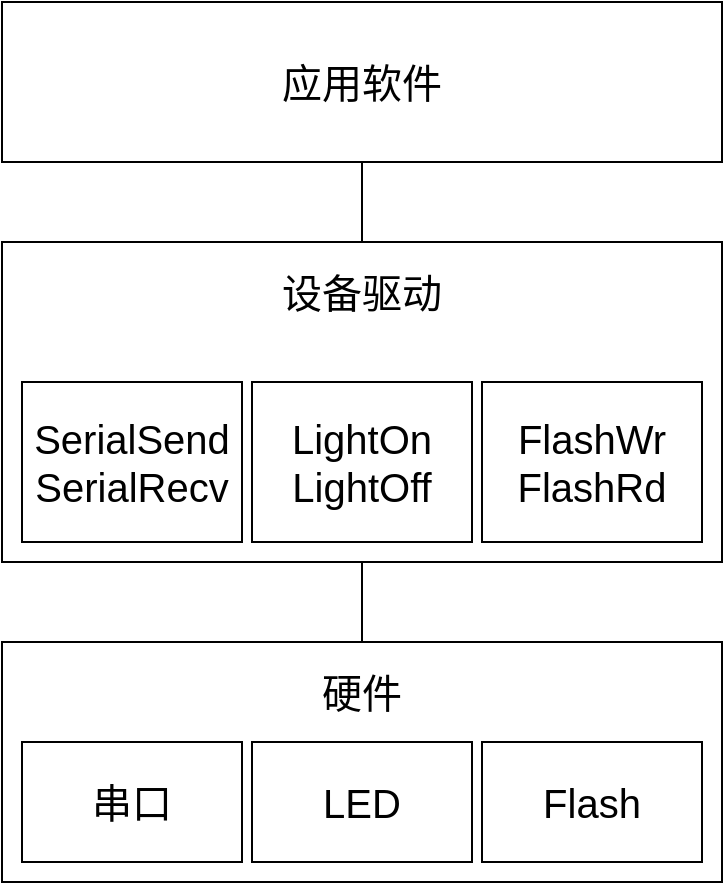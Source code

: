 <mxfile>
    <diagram id="TQsavpC0Fd3S4abRPh8f" name="第 1 页">
        <mxGraphModel dx="1118" dy="782" grid="1" gridSize="10" guides="1" tooltips="1" connect="1" arrows="1" fold="1" page="1" pageScale="1" pageWidth="827" pageHeight="1169" math="0" shadow="0">
            <root>
                <mxCell id="0"/>
                <mxCell id="1" parent="0"/>
                <mxCell id="14" value="" style="edgeStyle=none;html=1;fontSize=20;" edge="1" parent="1" source="2" target="6">
                    <mxGeometry relative="1" as="geometry"/>
                </mxCell>
                <mxCell id="2" value="&lt;font style=&quot;font-size: 20px&quot;&gt;应用软件&lt;/font&gt;" style="rounded=0;whiteSpace=wrap;html=1;" vertex="1" parent="1">
                    <mxGeometry x="240" y="120" width="360" height="80" as="geometry"/>
                </mxCell>
                <mxCell id="15" value="" style="edgeStyle=none;html=1;fontSize=20;" edge="1" parent="1" source="3" target="10">
                    <mxGeometry relative="1" as="geometry"/>
                </mxCell>
                <mxCell id="16" value="" style="group" vertex="1" connectable="0" parent="1">
                    <mxGeometry x="240" y="240" width="360" height="160" as="geometry"/>
                </mxCell>
                <mxCell id="3" value="" style="rounded=0;whiteSpace=wrap;html=1;" vertex="1" parent="16">
                    <mxGeometry width="360" height="160" as="geometry"/>
                </mxCell>
                <mxCell id="6" value="设备驱动" style="text;html=1;strokeColor=none;fillColor=none;align=center;verticalAlign=middle;whiteSpace=wrap;rounded=0;fontSize=20;" vertex="1" parent="16">
                    <mxGeometry x="130" y="10" width="100" height="30" as="geometry"/>
                </mxCell>
                <mxCell id="7" value="&lt;font style=&quot;font-size: 20px&quot;&gt;SerialSend&lt;br&gt;SerialRecv&lt;br&gt;&lt;/font&gt;" style="rounded=0;whiteSpace=wrap;html=1;" vertex="1" parent="16">
                    <mxGeometry x="10" y="70" width="110" height="80" as="geometry"/>
                </mxCell>
                <mxCell id="8" value="&lt;font style=&quot;font-size: 20px&quot;&gt;LightOn&lt;br&gt;LightOff&lt;br&gt;&lt;/font&gt;" style="rounded=0;whiteSpace=wrap;html=1;" vertex="1" parent="16">
                    <mxGeometry x="125" y="70" width="110" height="80" as="geometry"/>
                </mxCell>
                <mxCell id="9" value="&lt;font style=&quot;font-size: 20px&quot;&gt;FlashWr&lt;br&gt;FlashRd&lt;br&gt;&lt;/font&gt;" style="rounded=0;whiteSpace=wrap;html=1;" vertex="1" parent="16">
                    <mxGeometry x="240" y="70" width="110" height="80" as="geometry"/>
                </mxCell>
                <mxCell id="17" value="" style="group" vertex="1" connectable="0" parent="1">
                    <mxGeometry x="240" y="440" width="360" height="120" as="geometry"/>
                </mxCell>
                <mxCell id="4" value="" style="rounded=0;whiteSpace=wrap;html=1;" vertex="1" parent="17">
                    <mxGeometry width="360" height="120" as="geometry"/>
                </mxCell>
                <mxCell id="10" value="硬件" style="text;html=1;strokeColor=none;fillColor=none;align=center;verticalAlign=middle;whiteSpace=wrap;rounded=0;fontSize=20;" vertex="1" parent="17">
                    <mxGeometry x="130" y="10" width="100" height="30" as="geometry"/>
                </mxCell>
                <mxCell id="11" value="&lt;font style=&quot;font-size: 20px&quot;&gt;串口&lt;br&gt;&lt;/font&gt;" style="rounded=0;whiteSpace=wrap;html=1;" vertex="1" parent="17">
                    <mxGeometry x="10" y="50" width="110" height="60" as="geometry"/>
                </mxCell>
                <mxCell id="12" value="&lt;font style=&quot;font-size: 20px&quot;&gt;LED&lt;br&gt;&lt;/font&gt;" style="rounded=0;whiteSpace=wrap;html=1;" vertex="1" parent="17">
                    <mxGeometry x="125" y="50" width="110" height="60" as="geometry"/>
                </mxCell>
                <mxCell id="13" value="&lt;font style=&quot;font-size: 20px&quot;&gt;Flash&lt;br&gt;&lt;/font&gt;" style="rounded=0;whiteSpace=wrap;html=1;" vertex="1" parent="17">
                    <mxGeometry x="240" y="50" width="110" height="60" as="geometry"/>
                </mxCell>
            </root>
        </mxGraphModel>
    </diagram>
</mxfile>